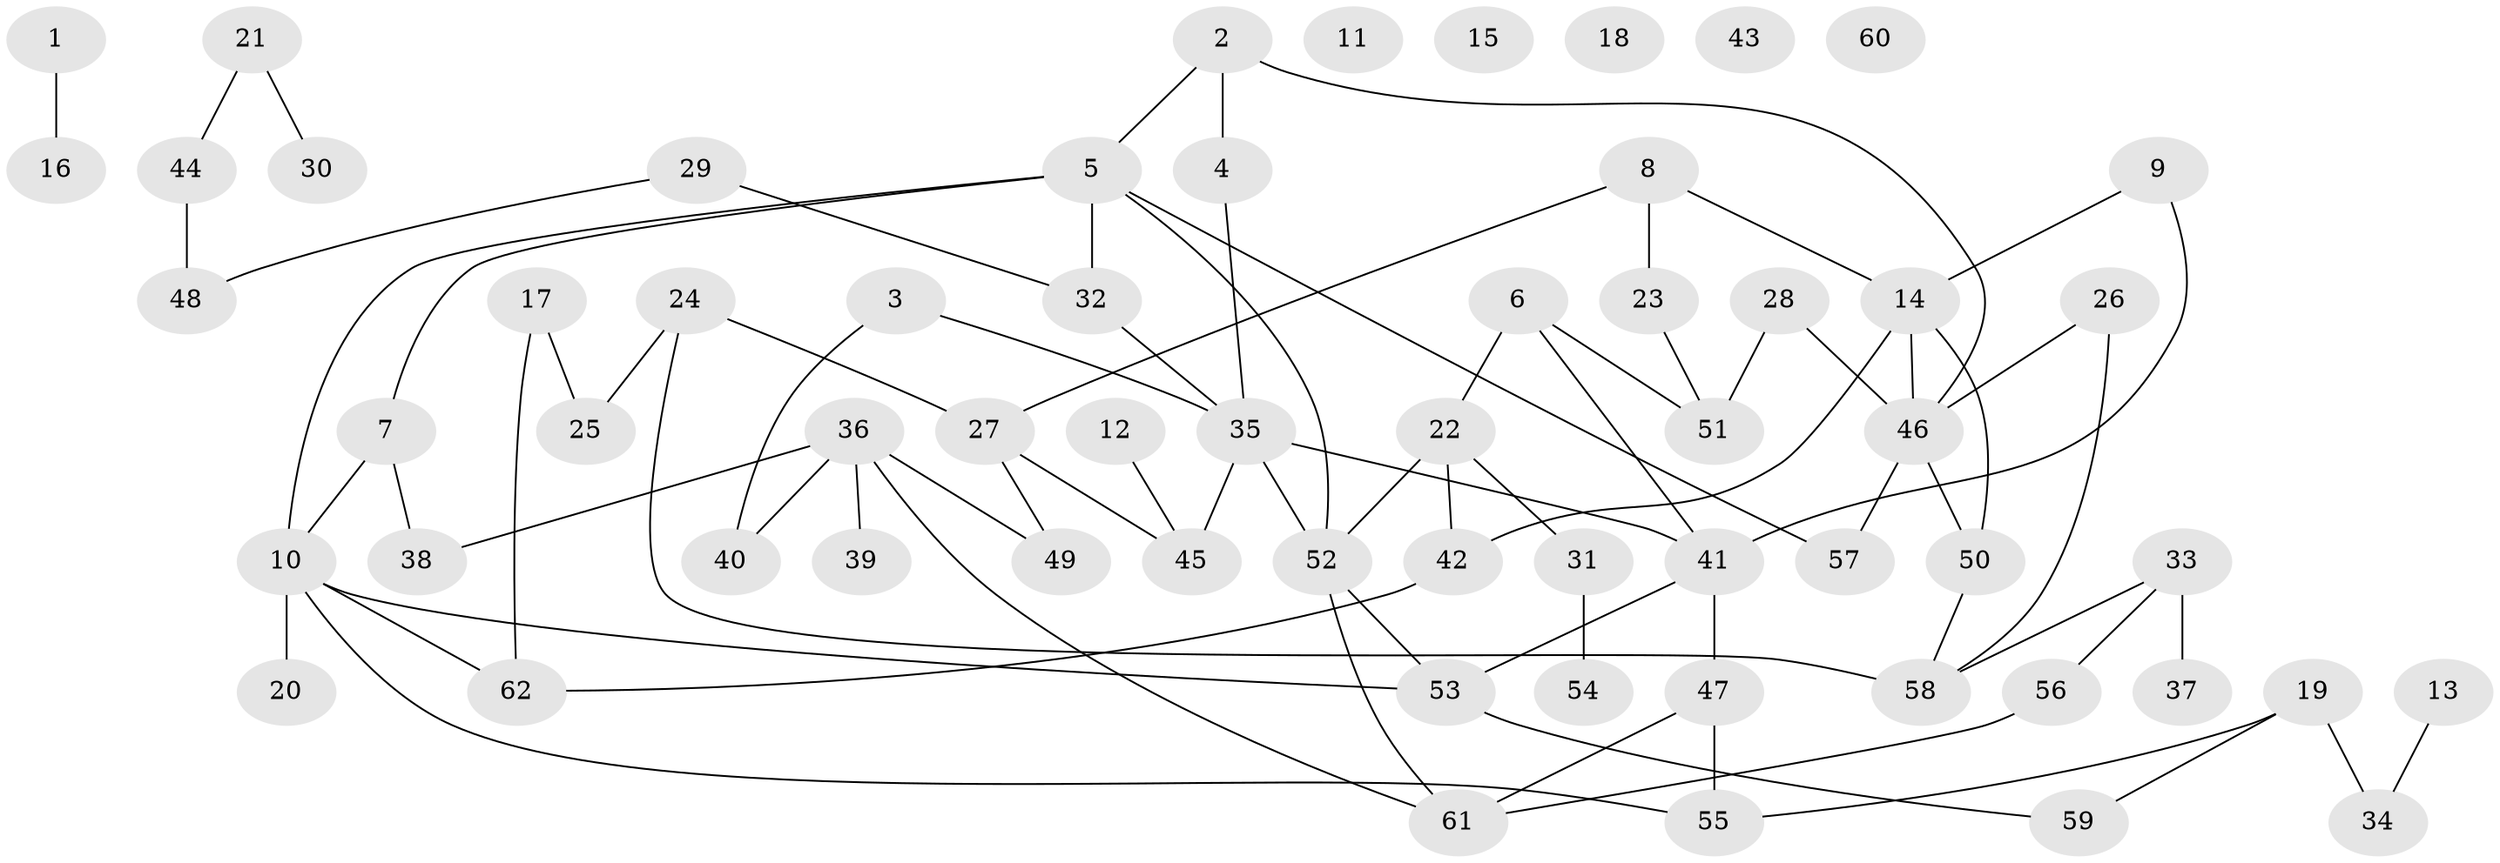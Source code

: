 // coarse degree distribution, {6: 0.08, 4: 0.12, 9: 0.04, 3: 0.2, 5: 0.12, 2: 0.32, 1: 0.12}
// Generated by graph-tools (version 1.1) at 2025/47/03/04/25 22:47:59]
// undirected, 62 vertices, 79 edges
graph export_dot {
  node [color=gray90,style=filled];
  1;
  2;
  3;
  4;
  5;
  6;
  7;
  8;
  9;
  10;
  11;
  12;
  13;
  14;
  15;
  16;
  17;
  18;
  19;
  20;
  21;
  22;
  23;
  24;
  25;
  26;
  27;
  28;
  29;
  30;
  31;
  32;
  33;
  34;
  35;
  36;
  37;
  38;
  39;
  40;
  41;
  42;
  43;
  44;
  45;
  46;
  47;
  48;
  49;
  50;
  51;
  52;
  53;
  54;
  55;
  56;
  57;
  58;
  59;
  60;
  61;
  62;
  1 -- 16;
  2 -- 4;
  2 -- 5;
  2 -- 46;
  3 -- 35;
  3 -- 40;
  4 -- 35;
  5 -- 7;
  5 -- 10;
  5 -- 32;
  5 -- 52;
  5 -- 57;
  6 -- 22;
  6 -- 41;
  6 -- 51;
  7 -- 10;
  7 -- 38;
  8 -- 14;
  8 -- 23;
  8 -- 27;
  9 -- 14;
  9 -- 41;
  10 -- 20;
  10 -- 53;
  10 -- 55;
  10 -- 62;
  12 -- 45;
  13 -- 34;
  14 -- 42;
  14 -- 46;
  14 -- 50;
  17 -- 25;
  17 -- 62;
  19 -- 34;
  19 -- 55;
  19 -- 59;
  21 -- 30;
  21 -- 44;
  22 -- 31;
  22 -- 42;
  22 -- 52;
  23 -- 51;
  24 -- 25;
  24 -- 27;
  24 -- 58;
  26 -- 46;
  26 -- 58;
  27 -- 45;
  27 -- 49;
  28 -- 46;
  28 -- 51;
  29 -- 32;
  29 -- 48;
  31 -- 54;
  32 -- 35;
  33 -- 37;
  33 -- 56;
  33 -- 58;
  35 -- 41;
  35 -- 45;
  35 -- 52;
  36 -- 38;
  36 -- 39;
  36 -- 40;
  36 -- 49;
  36 -- 61;
  41 -- 47;
  41 -- 53;
  42 -- 62;
  44 -- 48;
  46 -- 50;
  46 -- 57;
  47 -- 55;
  47 -- 61;
  50 -- 58;
  52 -- 53;
  52 -- 61;
  53 -- 59;
  56 -- 61;
}
